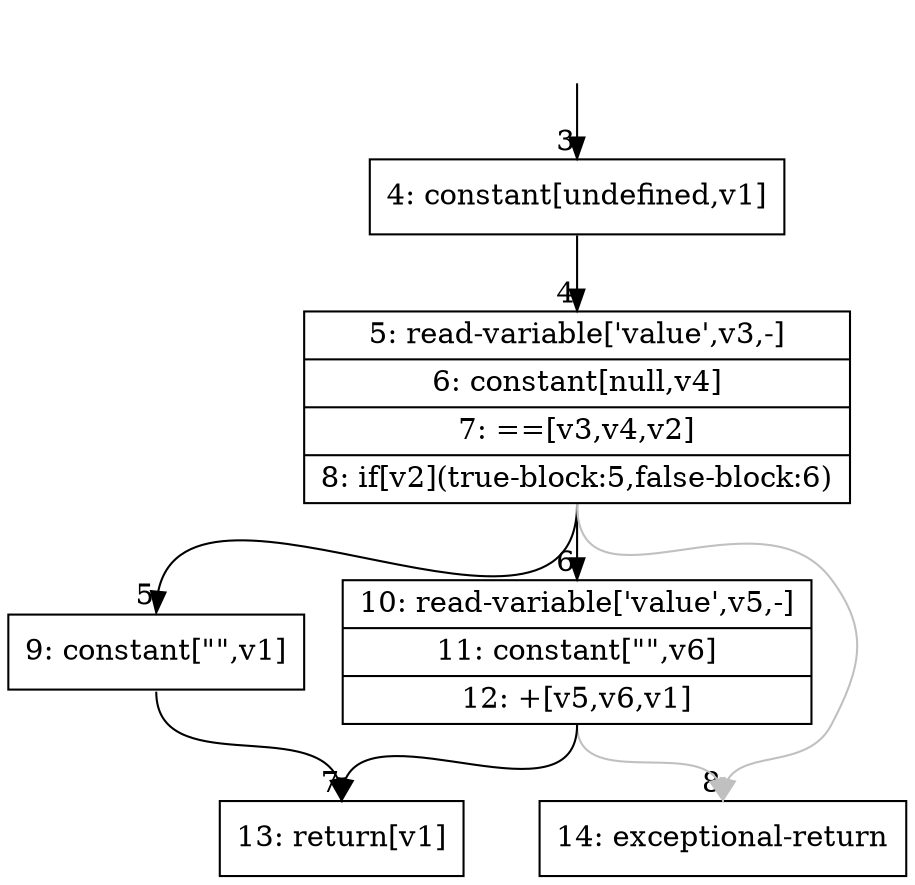 digraph {
rankdir="TD"
BB_entry3[shape=none,label=""];
BB_entry3 -> BB3 [tailport=s, headport=n, headlabel="    3"]
BB3 [shape=record label="{4: constant[undefined,v1]}" ] 
BB3 -> BB4 [tailport=s, headport=n, headlabel="      4"]
BB4 [shape=record label="{5: read-variable['value',v3,-]|6: constant[null,v4]|7: ==[v3,v4,v2]|8: if[v2](true-block:5,false-block:6)}" ] 
BB4 -> BB5 [tailport=s, headport=n, headlabel="      5"]
BB4 -> BB6 [tailport=s, headport=n, headlabel="      6"]
BB4 -> BB8 [tailport=s, headport=n, color=gray, headlabel="      8"]
BB5 [shape=record label="{9: constant[\"\",v1]}" ] 
BB5 -> BB7 [tailport=s, headport=n, headlabel="      7"]
BB6 [shape=record label="{10: read-variable['value',v5,-]|11: constant[\"\",v6]|12: +[v5,v6,v1]}" ] 
BB6 -> BB7 [tailport=s, headport=n]
BB6 -> BB8 [tailport=s, headport=n, color=gray]
BB7 [shape=record label="{13: return[v1]}" ] 
BB8 [shape=record label="{14: exceptional-return}" ] 
}
